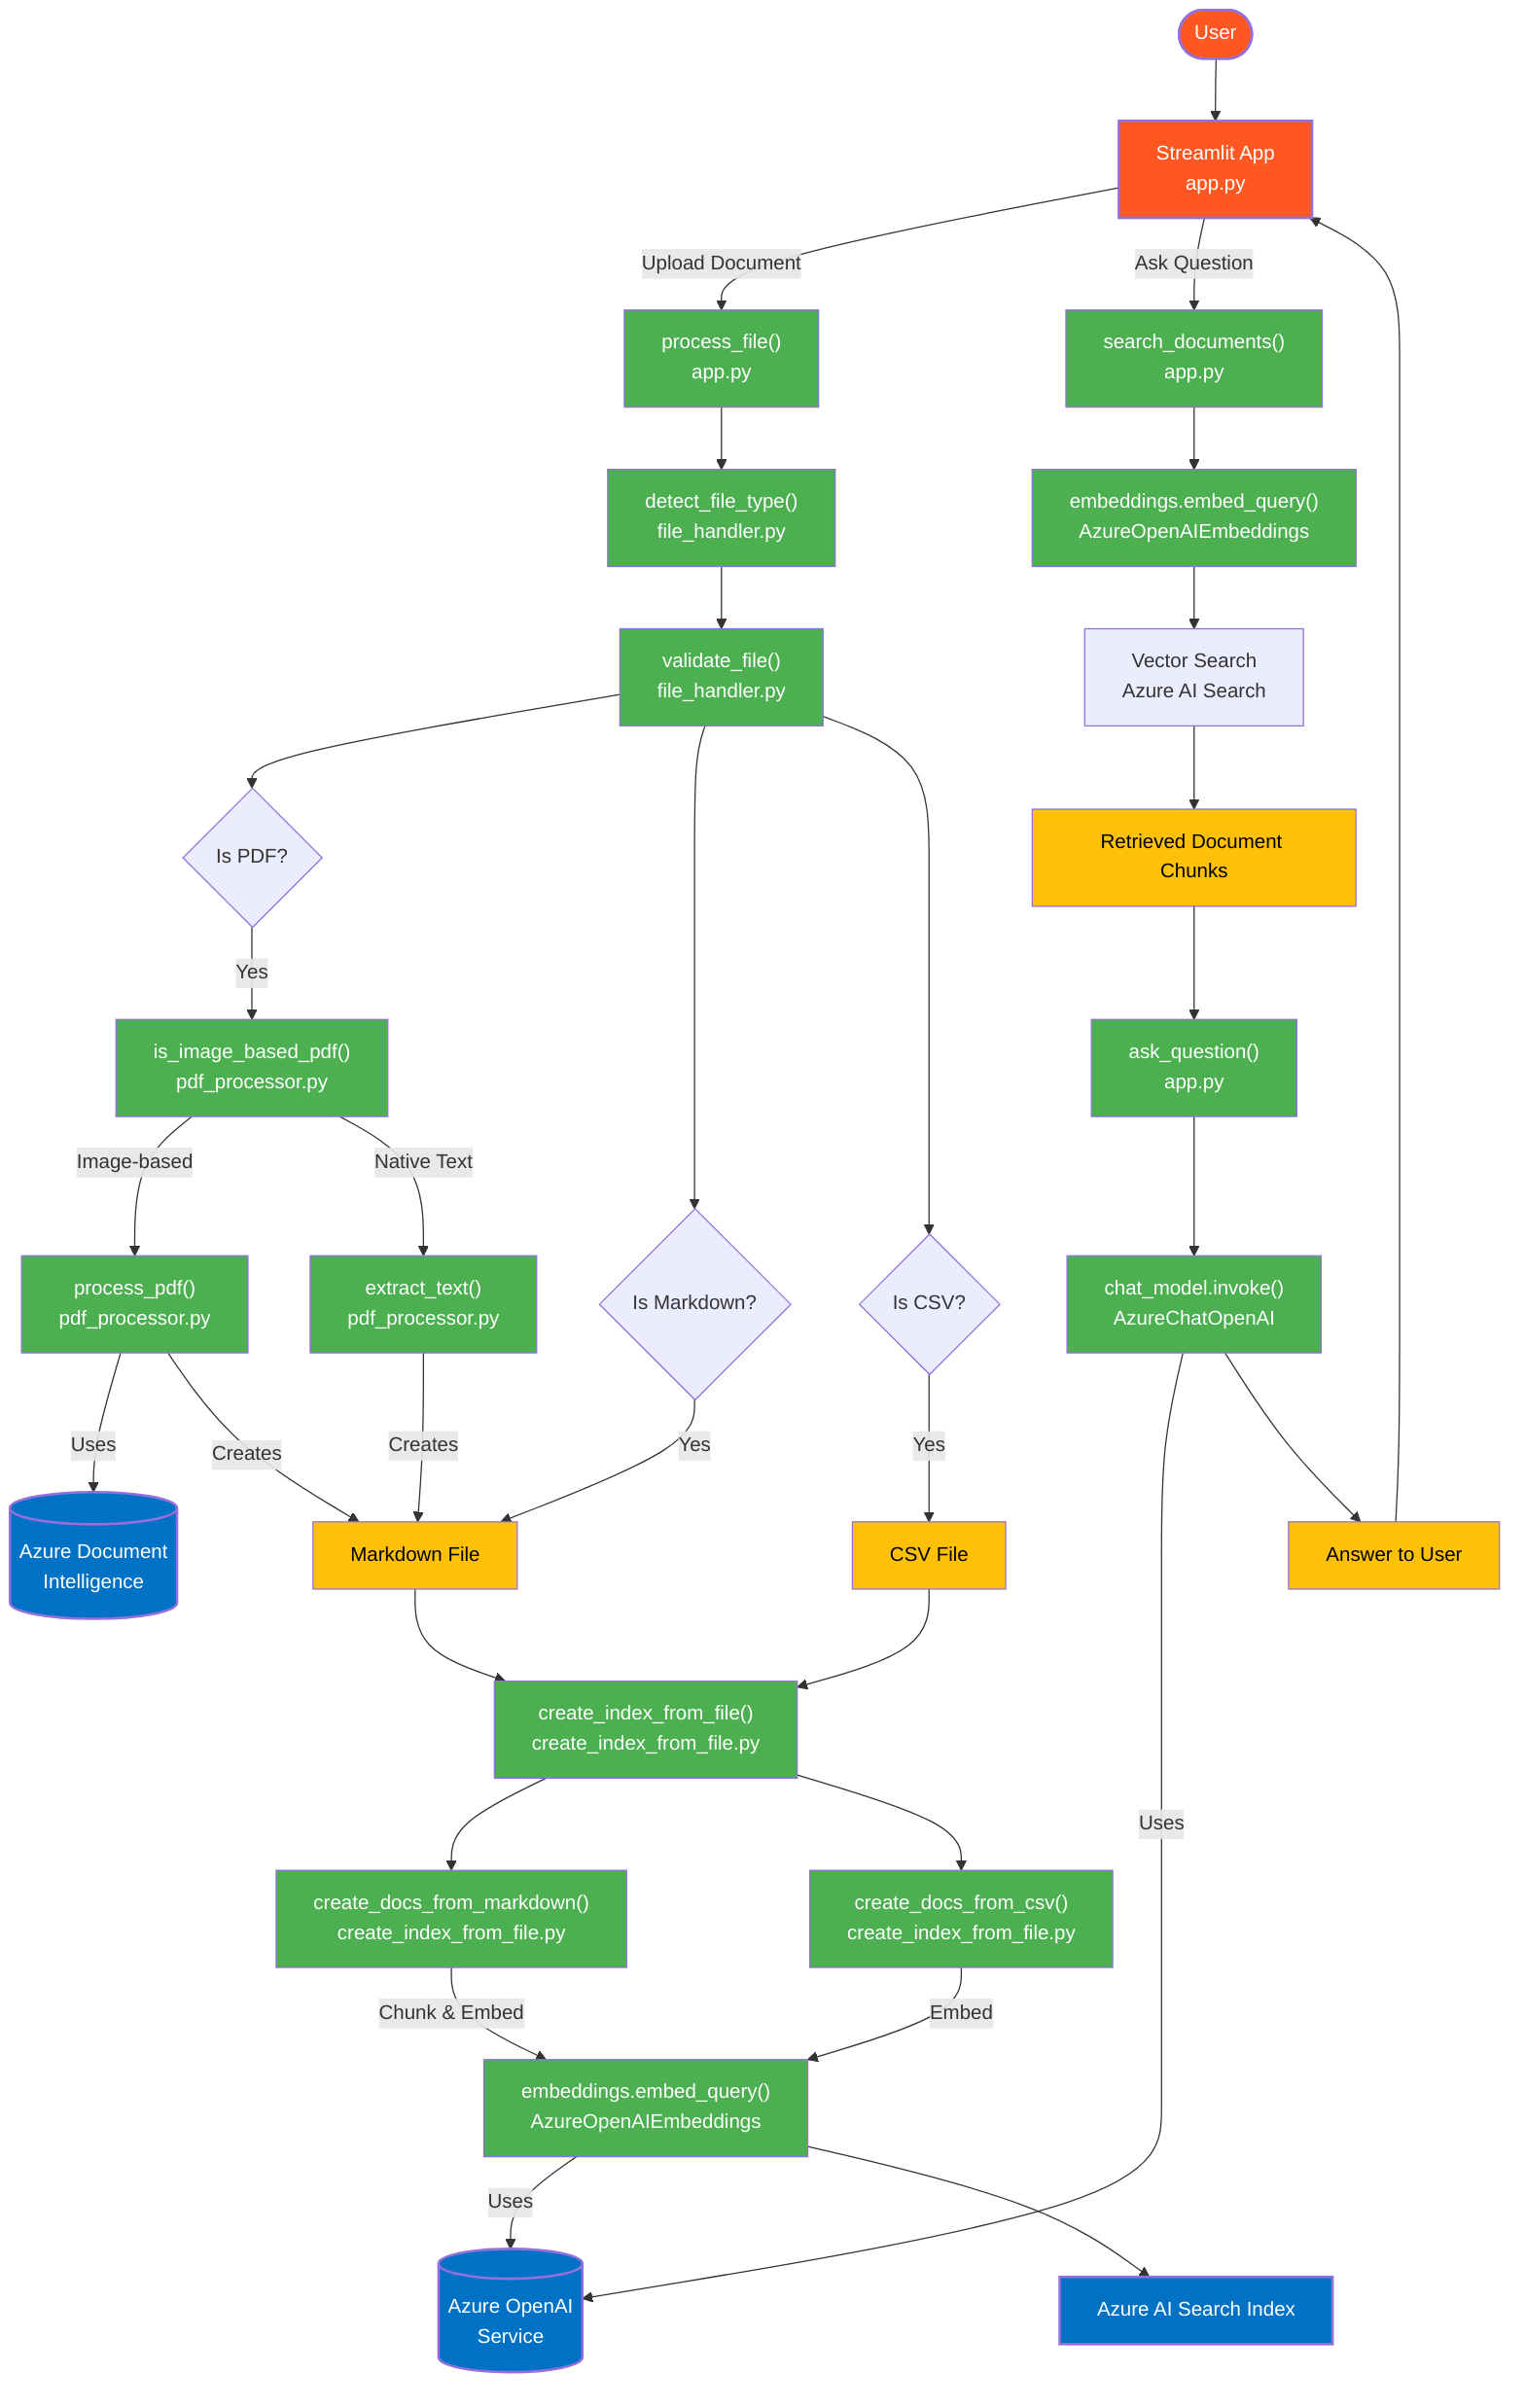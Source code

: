 flowchart TB
    %% User interface
    user([User]) --> streamlit[Streamlit App\napp.py]
    
    %% Document Upload Flow
    streamlit -- "Upload Document" --> process_file["process_file()\napp.py"]
    process_file --> detect_file["detect_file_type()\nfile_handler.py"]
    detect_file --> validate_file["validate_file()\nfile_handler.py"]
    
    %% Document Processing Branch
    validate_file --> pdf_branch{Is PDF?}
    validate_file --> md_branch{Is Markdown?}
    validate_file --> csv_branch{Is CSV?}
    
    %% PDF Processing Path
    pdf_branch -- Yes --> is_image_pdf["is_image_based_pdf()\npdf_processor.py"]
    is_image_pdf -- "Image-based" --> process_pdf["process_pdf()\npdf_processor.py"]
    process_pdf -- "Uses" --> azure_doc_intel[("Azure Document\nIntelligence")]
    process_pdf -- "Creates" --> markdown_output["Markdown File"]
    
    is_image_pdf -- "Native Text" --> extract_text["extract_text()\npdf_processor.py"]
    extract_text -- "Creates" --> markdown_output
    
    %% Markdown & CSV Path
    md_branch -- Yes --> markdown_output
    csv_branch -- Yes --> csv_file["CSV File"]
    
    %% Indexing Flow
    markdown_output --> create_index["create_index_from_file()\ncreate_index_from_file.py"]
    csv_file --> create_index
    
    create_index --> create_markdown_docs["create_docs_from_markdown()\ncreate_index_from_file.py"]
    create_index --> create_csv_docs["create_docs_from_csv()\ncreate_index_from_file.py"]
    
    create_markdown_docs -- "Chunk & Embed" --> generate_embeddings["embeddings.embed_query()\nAzureOpenAIEmbeddings"]
    create_csv_docs -- "Embed" --> generate_embeddings
    
    generate_embeddings -- "Uses" --> azure_openai[("Azure OpenAI\nService")]
    generate_embeddings --> search_index["Azure AI Search Index"]
    
    %% Search & QA Flow
    streamlit -- "Ask Question" --> search_documents["search_documents()\napp.py"]
    search_documents --> embed_question["embeddings.embed_query()\nAzureOpenAIEmbeddings"]
    embed_question --> vector_search["Vector Search\nAzure AI Search"]
    
    vector_search --> retrieve_docs["Retrieved Document Chunks"]
    retrieve_docs --> ask_question["ask_question()\napp.py"]
    ask_question --> chat_model["chat_model.invoke()\nAzureChatOpenAI"]
    chat_model -- "Uses" --> azure_openai
    chat_model --> answer["Answer to User"]
    answer --> streamlit
    
    %% Styling
    classDef azure fill:#0072C6,color:white,stroke-width:2px;
    classDef module fill:#4CAF50,color:white,stroke-width:1px;
    classDef file fill:#FFC107,color:black,stroke-width:1px;
    classDef ui fill:#FF5722,color:white,stroke-width:2px;
    
    class azure_openai,azure_doc_intel,search_index azure;
    class process_file,detect_file,validate_file,is_image_pdf,process_pdf,extract_text,create_index,create_markdown_docs,create_csv_docs,generate_embeddings,search_documents,embed_question,ask_question,chat_model module;
    class markdown_output,csv_file,answer,retrieve_docs file;
    class streamlit,user ui;